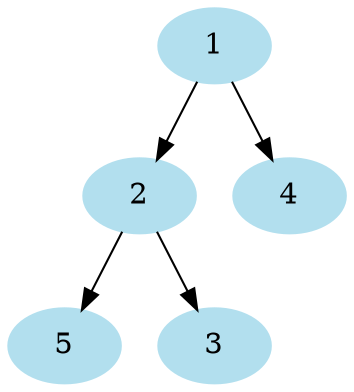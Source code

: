 digraph Heap {
node [color=lightblue2, style=filled];
"1"
"1" -> "2"
"2"
"2" -> "5"
"5"
"2" -> "3"
"3"
"1" -> "4"
"4"
}
